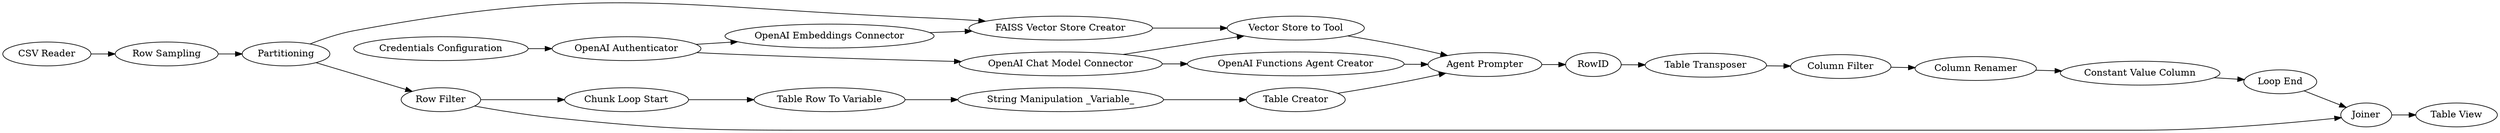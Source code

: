 digraph {
	16 [label="CSV Reader"]
	82 [label="Credentials Configuration"]
	106 [label="OpenAI Authenticator"]
	137 [label="OpenAI Embeddings Connector"]
	145 [label="FAISS Vector Store Creator"]
	171 [label="Vector Store to Tool"]
	176 [label="OpenAI Chat Model Connector"]
	177 [label="Agent Prompter"]
	178 [label="OpenAI Functions Agent Creator"]
	179 [label="Table Creator"]
	447 [label=Partitioning]
	1802 [label="Chunk Loop Start"]
	1803 [label="Table Row To Variable"]
	1804 [label="String Manipulation _Variable_"]
	1805 [label="Loop End"]
	1812 [label="Row Filter"]
	1806 [label=RowID]
	1807 [label="Table Transposer"]
	1808 [label="Column Renamer"]
	1809 [label="Column Filter"]
	1810 [label="Constant Value Column"]
	1814 [label=Joiner]
	1815 [label="Table View"]
	1816 [label="Row Sampling"]
	1806 -> 1807
	1807 -> 1809
	1808 -> 1810
	1809 -> 1808
	16 -> 1816
	82 -> 106
	106 -> 137
	106 -> 176
	137 -> 145
	145 -> 171
	171 -> 177
	176 -> 178
	176 -> 171
	177 -> 1806
	178 -> 177
	179 -> 177
	447 -> 1812
	447 -> 145
	1802 -> 1803
	1803 -> 1804
	1804 -> 179
	1805 -> 1814
	1812 -> 1814
	1812 -> 1802
	1810 -> 1805
	1814 -> 1815
	1816 -> 447
	rankdir=LR
}
